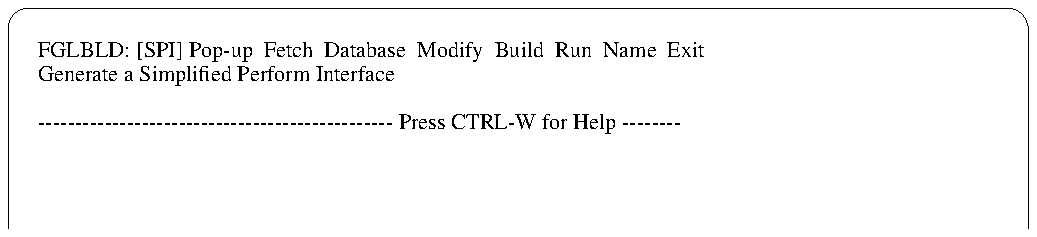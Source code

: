 '\" @(#)$Id: mainmenu.pic,v 1.1 2002-06-16 07:36:14 afalout Exp $
'\" @(#)Picture: FGLBLD Main Menu
.if \n(H1=0 .sp 1.0i
.ps 8
.ft LP
.vs 10
.PS
Screen:
[
Ledge: line up    1.00i ; move to Ledge.n + ( 0.10i,  0.10i)
Tedge: line right 4.90i ; move to Tedge.e + ( 0.10i, -0.10i)
Redge: line down  1.00i ; move to Redge.s + (-0.10i, -0.10i)
Trc: arc radius 0.10i at Redge.n - (0.10i, 0) from Redge.n to Tedge.e
Tlc: arc cw radius 0.10i at Ledge.n + (0.10i, 0) from Ledge.n to Tedge.w
]
move to Screen.nw + (0.15i, -1*0.12i-0.10i)
Line1: "FGLBLD: [SPI] Pop-up  Fetch  Database  Modify  Build  Run  Name  Exit" ljust
move to Screen.nw + (0.15i, -2*0.12i-0.10i)
Line2: "Generate a Simplified Perform Interface" ljust
move to Screen.nw + (0.15i, -4*0.12i-0.10i)
Line4: "------------------------------------------------ Press CTRL-W for Help --------" ljust
.PE
.ft
.ps
.vs
